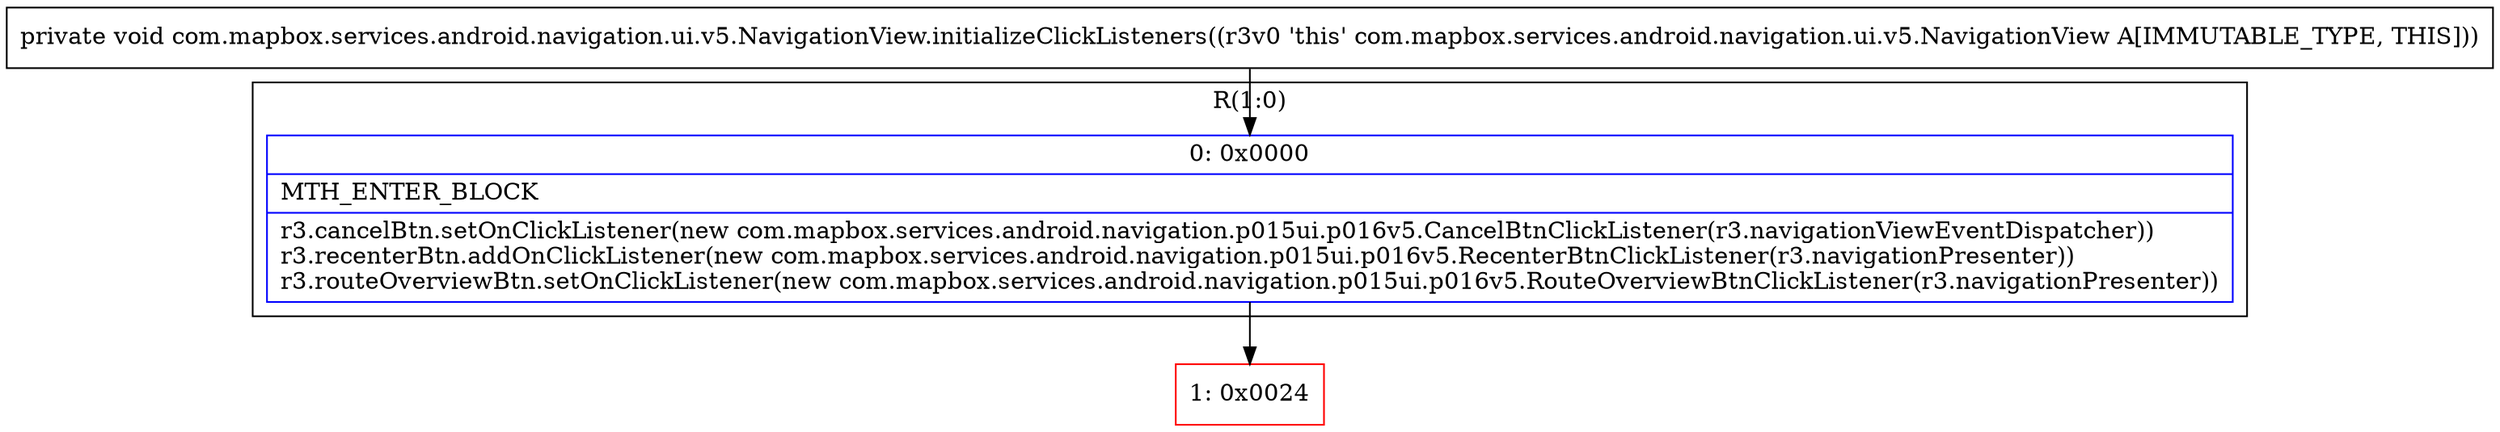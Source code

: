 digraph "CFG forcom.mapbox.services.android.navigation.ui.v5.NavigationView.initializeClickListeners()V" {
subgraph cluster_Region_2077905561 {
label = "R(1:0)";
node [shape=record,color=blue];
Node_0 [shape=record,label="{0\:\ 0x0000|MTH_ENTER_BLOCK\l|r3.cancelBtn.setOnClickListener(new com.mapbox.services.android.navigation.p015ui.p016v5.CancelBtnClickListener(r3.navigationViewEventDispatcher))\lr3.recenterBtn.addOnClickListener(new com.mapbox.services.android.navigation.p015ui.p016v5.RecenterBtnClickListener(r3.navigationPresenter))\lr3.routeOverviewBtn.setOnClickListener(new com.mapbox.services.android.navigation.p015ui.p016v5.RouteOverviewBtnClickListener(r3.navigationPresenter))\l}"];
}
Node_1 [shape=record,color=red,label="{1\:\ 0x0024}"];
MethodNode[shape=record,label="{private void com.mapbox.services.android.navigation.ui.v5.NavigationView.initializeClickListeners((r3v0 'this' com.mapbox.services.android.navigation.ui.v5.NavigationView A[IMMUTABLE_TYPE, THIS])) }"];
MethodNode -> Node_0;
Node_0 -> Node_1;
}

